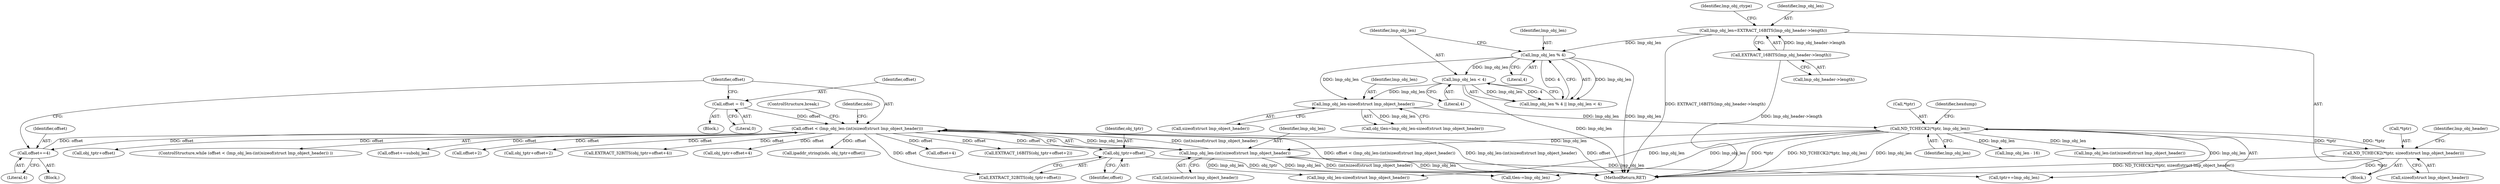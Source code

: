 digraph "0_tcpdump_a25211918f2e790c67d859d20ccf8dbb81da1598@pointer" {
"1001076" [label="(Call,obj_tptr+offset)"];
"1001055" [label="(Call,offset < (lmp_obj_len-(int)sizeof(struct lmp_object_header)))"];
"1001079" [label="(Call,offset+=4)"];
"1001051" [label="(Call,offset = 0)"];
"1001057" [label="(Call,lmp_obj_len-(int)sizeof(struct lmp_object_header))"];
"1000319" [label="(Call,ND_TCHECK2(*tptr, lmp_obj_len))"];
"1000236" [label="(Call,ND_TCHECK2(*tptr, sizeof(struct lmp_object_header)))"];
"1000315" [label="(Call,lmp_obj_len-sizeof(struct lmp_object_header))"];
"1000264" [label="(Call,lmp_obj_len < 4)"];
"1000261" [label="(Call,lmp_obj_len % 4)"];
"1000246" [label="(Call,lmp_obj_len=EXTRACT_16BITS(lmp_obj_header->length))"];
"1000248" [label="(Call,EXTRACT_16BITS(lmp_obj_header->length))"];
"1000752" [label="(Call,EXTRACT_32BITS(obj_tptr+offset+4))"];
"1000753" [label="(Call,obj_tptr+offset+4)"];
"1001063" [label="(Block,)"];
"1001081" [label="(Literal,4)"];
"1000239" [label="(Call,sizeof(struct lmp_object_header))"];
"1001058" [label="(Identifier,lmp_obj_len)"];
"1000265" [label="(Identifier,lmp_obj_len)"];
"1000313" [label="(Call,obj_tlen=lmp_obj_len-sizeof(struct lmp_object_header))"];
"1001052" [label="(Identifier,offset)"];
"1001080" [label="(Identifier,offset)"];
"1001053" [label="(Literal,0)"];
"1000324" [label="(Identifier,hexdump)"];
"1000934" [label="(Call,lmp_obj_len-(int)sizeof(struct lmp_object_header))"];
"1000263" [label="(Literal,4)"];
"1001066" [label="(Identifier,ndo)"];
"1000264" [label="(Call,lmp_obj_len < 4)"];
"1001070" [label="(Call,ipaddr_string(ndo, obj_tptr+offset))"];
"1000253" [label="(Identifier,lmp_obj_ctype)"];
"1001051" [label="(Call,offset = 0)"];
"1000247" [label="(Identifier,lmp_obj_len)"];
"1000261" [label="(Call,lmp_obj_len % 4)"];
"1001386" [label="(MethodReturn,RET)"];
"1000755" [label="(Call,offset+4)"];
"1000315" [label="(Call,lmp_obj_len-sizeof(struct lmp_object_header))"];
"1000266" [label="(Literal,4)"];
"1001057" [label="(Call,lmp_obj_len-(int)sizeof(struct lmp_object_header))"];
"1001048" [label="(Block,)"];
"1001374" [label="(Call,tptr+=lmp_obj_len)"];
"1001055" [label="(Call,offset < (lmp_obj_len-(int)sizeof(struct lmp_object_header)))"];
"1001370" [label="(Call,lmp_obj_len-sizeof(struct lmp_object_header))"];
"1001059" [label="(Call,(int)sizeof(struct lmp_object_header))"];
"1001079" [label="(Call,offset+=4)"];
"1000248" [label="(Call,EXTRACT_16BITS(lmp_obj_header->length))"];
"1001082" [label="(ControlStructure,break;)"];
"1000236" [label="(Call,ND_TCHECK2(*tptr, sizeof(struct lmp_object_header)))"];
"1000249" [label="(Call,lmp_obj_header->length)"];
"1001077" [label="(Identifier,obj_tptr)"];
"1000235" [label="(Block,)"];
"1000260" [label="(Call,lmp_obj_len % 4 || lmp_obj_len < 4)"];
"1001377" [label="(Call,tlen-=lmp_obj_len)"];
"1000242" [label="(Identifier,lmp_obj_header)"];
"1000237" [label="(Call,*tptr)"];
"1000319" [label="(Call,ND_TCHECK2(*tptr, lmp_obj_len))"];
"1001076" [label="(Call,obj_tptr+offset)"];
"1001075" [label="(Call,EXTRACT_32BITS(obj_tptr+offset))"];
"1000661" [label="(Call,EXTRACT_16BITS(obj_tptr+offset+2))"];
"1001072" [label="(Call,obj_tptr+offset)"];
"1001054" [label="(ControlStructure,while (offset < (lmp_obj_len-(int)sizeof(struct lmp_object_header)) ))"];
"1000767" [label="(Call,offset+=subobj_len)"];
"1000664" [label="(Call,offset+2)"];
"1000317" [label="(Call,sizeof(struct lmp_object_header))"];
"1000246" [label="(Call,lmp_obj_len=EXTRACT_16BITS(lmp_obj_header->length))"];
"1000262" [label="(Identifier,lmp_obj_len)"];
"1001078" [label="(Identifier,offset)"];
"1000322" [label="(Identifier,lmp_obj_len)"];
"1000316" [label="(Identifier,lmp_obj_len)"];
"1001056" [label="(Identifier,offset)"];
"1000662" [label="(Call,obj_tptr+offset+2)"];
"1000320" [label="(Call,*tptr)"];
"1000603" [label="(Call,lmp_obj_len - 16)"];
"1001076" -> "1001075"  [label="AST: "];
"1001076" -> "1001078"  [label="CFG: "];
"1001077" -> "1001076"  [label="AST: "];
"1001078" -> "1001076"  [label="AST: "];
"1001075" -> "1001076"  [label="CFG: "];
"1001076" -> "1001386"  [label="DDG: obj_tptr"];
"1001055" -> "1001076"  [label="DDG: offset"];
"1001055" -> "1001054"  [label="AST: "];
"1001055" -> "1001057"  [label="CFG: "];
"1001056" -> "1001055"  [label="AST: "];
"1001057" -> "1001055"  [label="AST: "];
"1001066" -> "1001055"  [label="CFG: "];
"1001082" -> "1001055"  [label="CFG: "];
"1001055" -> "1001386"  [label="DDG: offset < (lmp_obj_len-(int)sizeof(struct lmp_object_header))"];
"1001055" -> "1001386"  [label="DDG: lmp_obj_len-(int)sizeof(struct lmp_object_header)"];
"1001055" -> "1001386"  [label="DDG: offset"];
"1001055" -> "1000661"  [label="DDG: offset"];
"1001055" -> "1000662"  [label="DDG: offset"];
"1001055" -> "1000664"  [label="DDG: offset"];
"1001055" -> "1000752"  [label="DDG: offset"];
"1001055" -> "1000753"  [label="DDG: offset"];
"1001055" -> "1000755"  [label="DDG: offset"];
"1001055" -> "1000767"  [label="DDG: offset"];
"1001079" -> "1001055"  [label="DDG: offset"];
"1001051" -> "1001055"  [label="DDG: offset"];
"1001057" -> "1001055"  [label="DDG: lmp_obj_len"];
"1001057" -> "1001055"  [label="DDG: (int)sizeof(struct lmp_object_header)"];
"1001055" -> "1001070"  [label="DDG: offset"];
"1001055" -> "1001072"  [label="DDG: offset"];
"1001055" -> "1001075"  [label="DDG: offset"];
"1001055" -> "1001079"  [label="DDG: offset"];
"1001079" -> "1001063"  [label="AST: "];
"1001079" -> "1001081"  [label="CFG: "];
"1001080" -> "1001079"  [label="AST: "];
"1001081" -> "1001079"  [label="AST: "];
"1001056" -> "1001079"  [label="CFG: "];
"1001051" -> "1001048"  [label="AST: "];
"1001051" -> "1001053"  [label="CFG: "];
"1001052" -> "1001051"  [label="AST: "];
"1001053" -> "1001051"  [label="AST: "];
"1001056" -> "1001051"  [label="CFG: "];
"1001057" -> "1001059"  [label="CFG: "];
"1001058" -> "1001057"  [label="AST: "];
"1001059" -> "1001057"  [label="AST: "];
"1001057" -> "1001386"  [label="DDG: lmp_obj_len"];
"1001057" -> "1001386"  [label="DDG: (int)sizeof(struct lmp_object_header)"];
"1000319" -> "1001057"  [label="DDG: lmp_obj_len"];
"1001057" -> "1001370"  [label="DDG: lmp_obj_len"];
"1001057" -> "1001374"  [label="DDG: lmp_obj_len"];
"1001057" -> "1001377"  [label="DDG: lmp_obj_len"];
"1000319" -> "1000235"  [label="AST: "];
"1000319" -> "1000322"  [label="CFG: "];
"1000320" -> "1000319"  [label="AST: "];
"1000322" -> "1000319"  [label="AST: "];
"1000324" -> "1000319"  [label="CFG: "];
"1000319" -> "1001386"  [label="DDG: ND_TCHECK2(*tptr, lmp_obj_len)"];
"1000319" -> "1001386"  [label="DDG: lmp_obj_len"];
"1000319" -> "1001386"  [label="DDG: *tptr"];
"1000319" -> "1000236"  [label="DDG: *tptr"];
"1000236" -> "1000319"  [label="DDG: *tptr"];
"1000315" -> "1000319"  [label="DDG: lmp_obj_len"];
"1000319" -> "1000603"  [label="DDG: lmp_obj_len"];
"1000319" -> "1000934"  [label="DDG: lmp_obj_len"];
"1000319" -> "1001370"  [label="DDG: lmp_obj_len"];
"1000319" -> "1001374"  [label="DDG: lmp_obj_len"];
"1000319" -> "1001377"  [label="DDG: lmp_obj_len"];
"1000236" -> "1000235"  [label="AST: "];
"1000236" -> "1000239"  [label="CFG: "];
"1000237" -> "1000236"  [label="AST: "];
"1000239" -> "1000236"  [label="AST: "];
"1000242" -> "1000236"  [label="CFG: "];
"1000236" -> "1001386"  [label="DDG: *tptr"];
"1000236" -> "1001386"  [label="DDG: ND_TCHECK2(*tptr, sizeof(struct lmp_object_header))"];
"1000315" -> "1000313"  [label="AST: "];
"1000315" -> "1000317"  [label="CFG: "];
"1000316" -> "1000315"  [label="AST: "];
"1000317" -> "1000315"  [label="AST: "];
"1000313" -> "1000315"  [label="CFG: "];
"1000315" -> "1000313"  [label="DDG: lmp_obj_len"];
"1000264" -> "1000315"  [label="DDG: lmp_obj_len"];
"1000261" -> "1000315"  [label="DDG: lmp_obj_len"];
"1000264" -> "1000260"  [label="AST: "];
"1000264" -> "1000266"  [label="CFG: "];
"1000265" -> "1000264"  [label="AST: "];
"1000266" -> "1000264"  [label="AST: "];
"1000260" -> "1000264"  [label="CFG: "];
"1000264" -> "1001386"  [label="DDG: lmp_obj_len"];
"1000264" -> "1000260"  [label="DDG: lmp_obj_len"];
"1000264" -> "1000260"  [label="DDG: 4"];
"1000261" -> "1000264"  [label="DDG: lmp_obj_len"];
"1000261" -> "1000260"  [label="AST: "];
"1000261" -> "1000263"  [label="CFG: "];
"1000262" -> "1000261"  [label="AST: "];
"1000263" -> "1000261"  [label="AST: "];
"1000265" -> "1000261"  [label="CFG: "];
"1000260" -> "1000261"  [label="CFG: "];
"1000261" -> "1001386"  [label="DDG: lmp_obj_len"];
"1000261" -> "1000260"  [label="DDG: lmp_obj_len"];
"1000261" -> "1000260"  [label="DDG: 4"];
"1000246" -> "1000261"  [label="DDG: lmp_obj_len"];
"1000246" -> "1000235"  [label="AST: "];
"1000246" -> "1000248"  [label="CFG: "];
"1000247" -> "1000246"  [label="AST: "];
"1000248" -> "1000246"  [label="AST: "];
"1000253" -> "1000246"  [label="CFG: "];
"1000246" -> "1001386"  [label="DDG: EXTRACT_16BITS(lmp_obj_header->length)"];
"1000248" -> "1000246"  [label="DDG: lmp_obj_header->length"];
"1000248" -> "1000249"  [label="CFG: "];
"1000249" -> "1000248"  [label="AST: "];
"1000248" -> "1001386"  [label="DDG: lmp_obj_header->length"];
}
